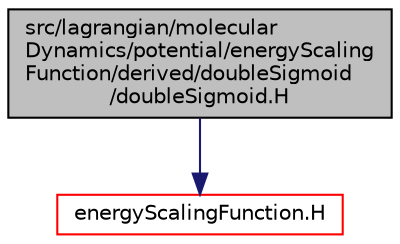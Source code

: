 digraph "src/lagrangian/molecularDynamics/potential/energyScalingFunction/derived/doubleSigmoid/doubleSigmoid.H"
{
  bgcolor="transparent";
  edge [fontname="Helvetica",fontsize="10",labelfontname="Helvetica",labelfontsize="10"];
  node [fontname="Helvetica",fontsize="10",shape=record];
  Node1 [label="src/lagrangian/molecular\lDynamics/potential/energyScaling\lFunction/derived/doubleSigmoid\l/doubleSigmoid.H",height=0.2,width=0.4,color="black", fillcolor="grey75", style="filled", fontcolor="black"];
  Node1 -> Node2 [color="midnightblue",fontsize="10",style="solid",fontname="Helvetica"];
  Node2 [label="energyScalingFunction.H",height=0.2,width=0.4,color="red",URL="$a07227.html"];
}
